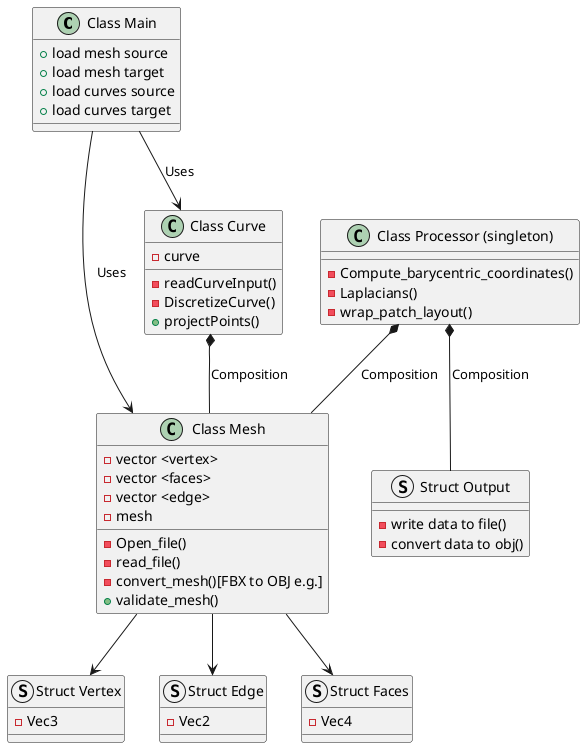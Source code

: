 @startuml

class "Class Main" {
    + load mesh source
    + load mesh target
    + load curves source
    + load curves target
}

class "Class Mesh" {
    - vector <vertex>
    - vector <faces>
    - vector <edge>
    - mesh
    - Open_file()
    - read_file()
    - convert_mesh()[FBX to OBJ e.g.]
    + validate_mesh()
}

class "Class Curve" {
    - curve
    - readCurveInput()
    - DiscretizeCurve()
    + projectPoints()
}

class "Class Processor (singleton)" {
    - Compute_barycentric_coordinates()
    - Laplacians()
    - wrap_patch_layout()
}

struct "Struct Vertex" {
    - Vec3
}

struct "Struct Edge" {
    - Vec2
}

struct "Struct Faces" {
    - Vec4
}

struct "Struct Output" {
    - write data to file()
    - convert data to obj()
}

' Relationships
"Class Main" --> "Class Mesh" : Uses
"Class Main" --> "Class Curve" : Uses
"Class Curve" *-- "Class Mesh" : Composition
"Class Processor (singleton)" *-- "Class Mesh" : Composition
"Class Processor (singleton)" *-- "Struct Output" : Composition
"Class Mesh" --> "Struct Vertex"
"Class Mesh" --> "Struct Edge"
"Class Mesh" --> "Struct Faces"

@enduml
